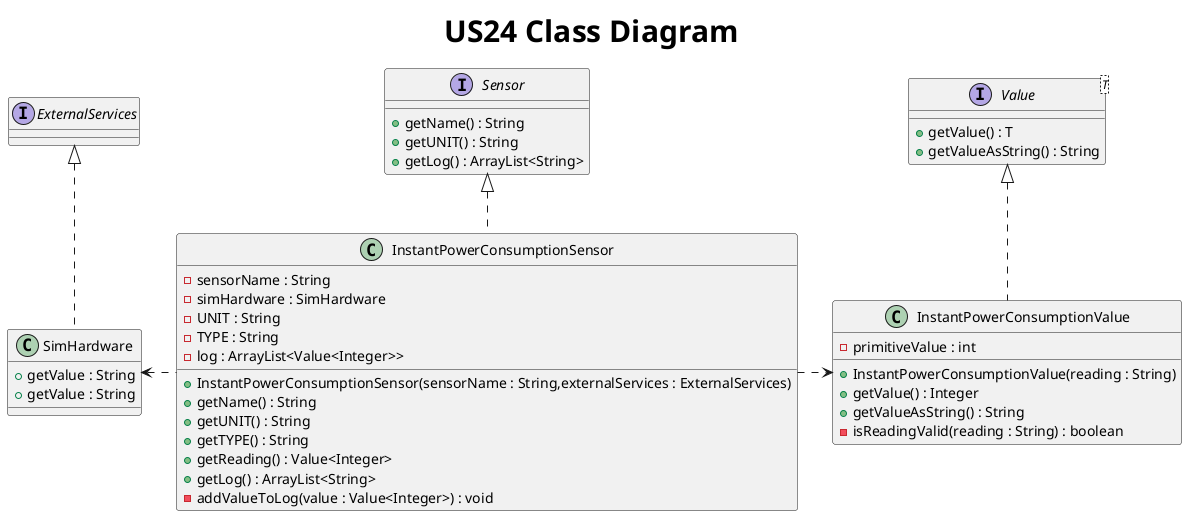 @startuml
title <size: 30> US24 Class Diagram

interface Sensor {
    + getName() : String
    + getUNIT() : String
    + getLog() : ArrayList<String>
}

interface Value<T> {
    + getValue() : T
    + getValueAsString() : String
}

interface ExternalServices {
}

class InstantPowerConsumptionSensor{
    - sensorName : String
    - simHardware : SimHardware
    - UNIT : String
    - TYPE : String
    - log : ArrayList<Value<Integer>>

    +InstantPowerConsumptionSensor(sensorName : String,externalServices : ExternalServices)
    + getName() : String
    + getUNIT() : String
    + getTYPE() : String
    + getReading() : Value<Integer>
    + getLog() : ArrayList<String>
    - addValueToLog(value : Value<Integer>) : void
}

class InstantPowerConsumptionValue{
    - primitiveValue : int

    + InstantPowerConsumptionValue(reading : String)
    + getValue() : Integer
    + getValueAsString() : String
    - isReadingValid(reading : String) : boolean
}

class SimHardware{
    + getValue : String
    + getValue : String /'Tiago tem que ver isto. Overload de método pode causar problemas'/
}

Value <|.. InstantPowerConsumptionValue
Sensor <|.. InstantPowerConsumptionSensor
ExternalServices <|.. SimHardware
InstantPowerConsumptionSensor .right.> InstantPowerConsumptionValue
InstantPowerConsumptionSensor .left.> SimHardware

@enduml